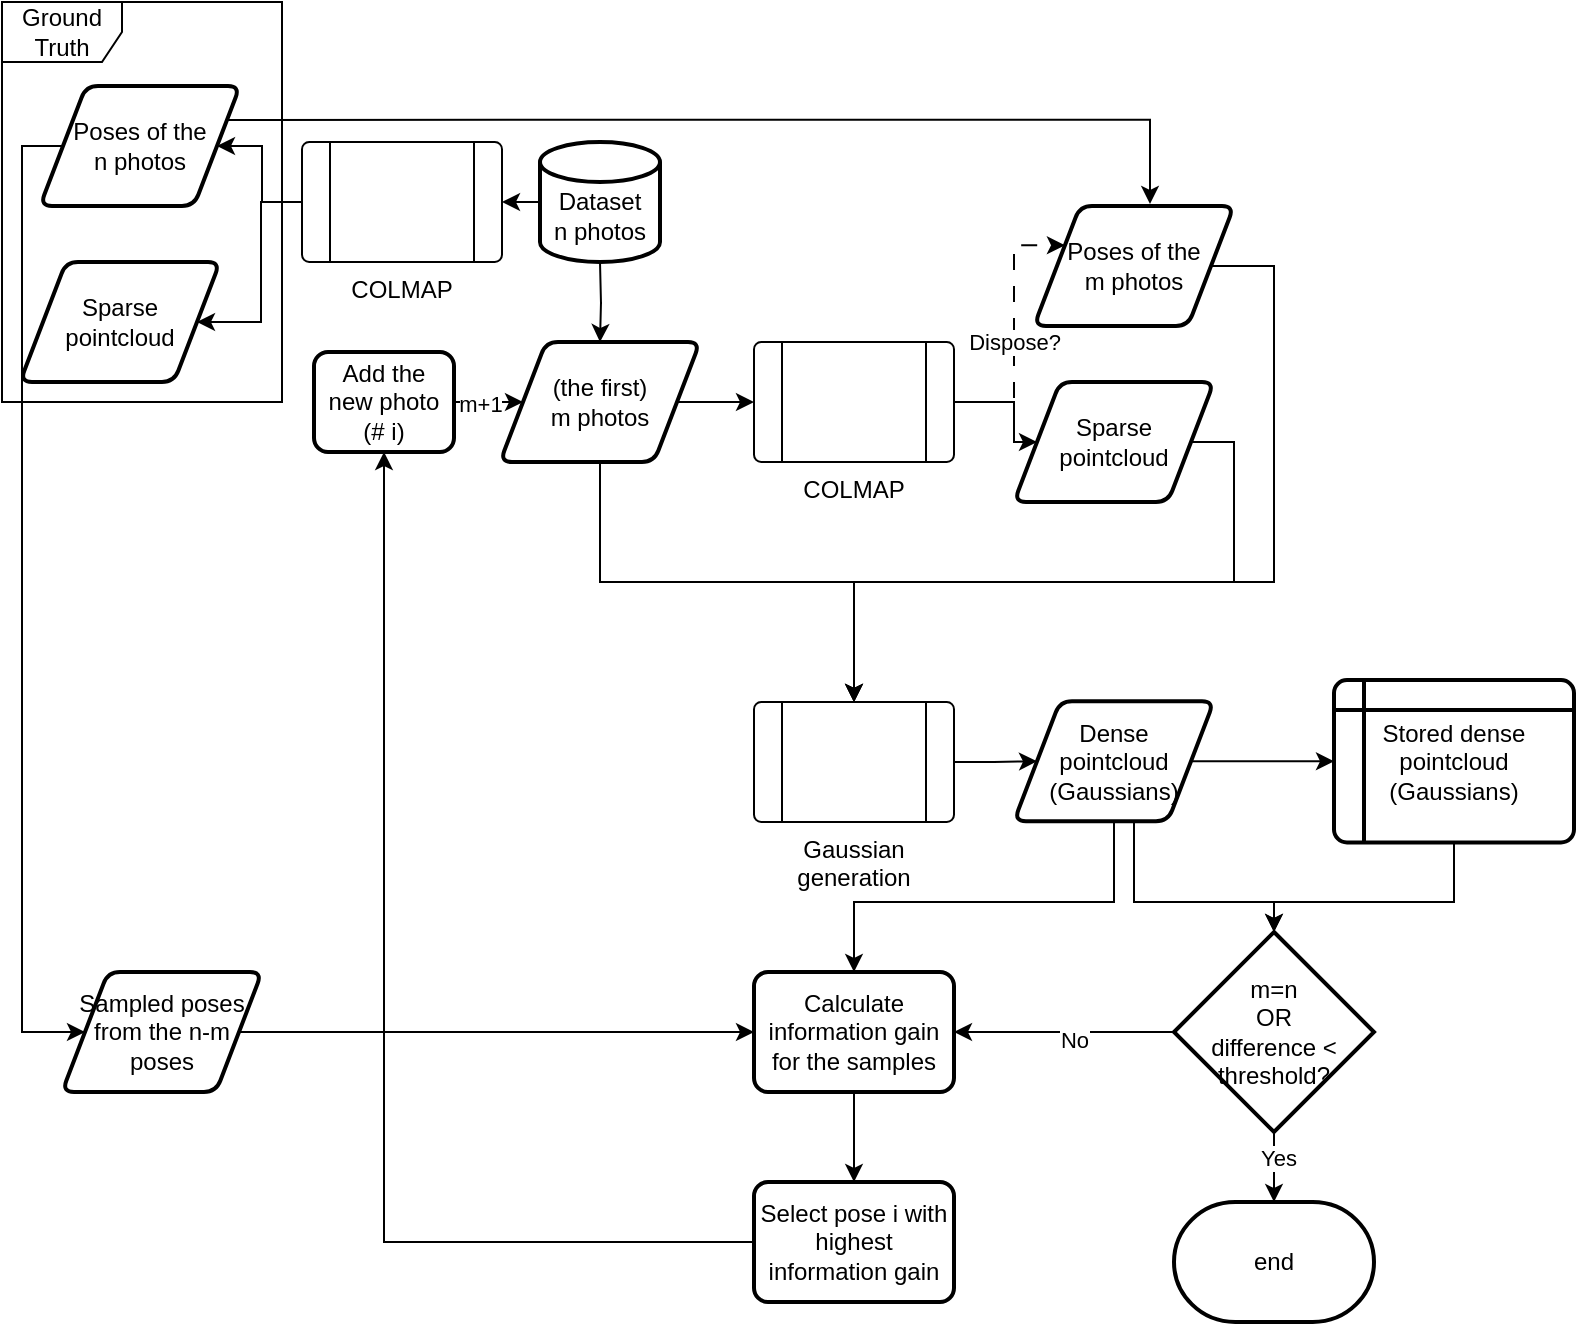 <mxfile version="24.7.7">
  <diagram name="Page-1" id="gbWnPnMej0P_cx9KqhF2">
    <mxGraphModel dx="1728" dy="986" grid="1" gridSize="10" guides="1" tooltips="1" connect="1" arrows="1" fold="1" page="1" pageScale="1" pageWidth="850" pageHeight="1100" math="0" shadow="0">
      <root>
        <mxCell id="0" />
        <mxCell id="1" parent="0" />
        <mxCell id="fSwqhFim7r9Q-32ykTKr-3" style="edgeStyle=orthogonalEdgeStyle;rounded=0;orthogonalLoop=1;jettySize=auto;html=1;exitX=0.5;exitY=1;exitDx=0;exitDy=0;exitPerimeter=0;entryX=0.5;entryY=0;entryDx=0;entryDy=0;entryPerimeter=0;" edge="1" parent="1">
          <mxGeometry relative="1" as="geometry">
            <mxPoint x="319" y="240" as="sourcePoint" />
            <mxPoint x="319" y="280" as="targetPoint" />
          </mxGeometry>
        </mxCell>
        <mxCell id="fSwqhFim7r9Q-32ykTKr-31" style="edgeStyle=orthogonalEdgeStyle;rounded=0;orthogonalLoop=1;jettySize=auto;html=1;exitX=0;exitY=0.5;exitDx=0;exitDy=0;exitPerimeter=0;entryX=1;entryY=0.5;entryDx=0;entryDy=0;" edge="1" parent="1" source="fSwqhFim7r9Q-32ykTKr-4" target="fSwqhFim7r9Q-32ykTKr-30">
          <mxGeometry relative="1" as="geometry" />
        </mxCell>
        <mxCell id="fSwqhFim7r9Q-32ykTKr-4" value="&lt;br&gt;Dataset &lt;br&gt;n photos" style="strokeWidth=2;html=1;shape=mxgraph.flowchart.database;whiteSpace=wrap;" vertex="1" parent="1">
          <mxGeometry x="289" y="180" width="60" height="60" as="geometry" />
        </mxCell>
        <mxCell id="fSwqhFim7r9Q-32ykTKr-7" style="edgeStyle=orthogonalEdgeStyle;rounded=0;orthogonalLoop=1;jettySize=auto;html=1;exitX=1;exitY=0.5;exitDx=0;exitDy=0;entryX=0;entryY=0.5;entryDx=0;entryDy=0;" edge="1" parent="1" source="fSwqhFim7r9Q-32ykTKr-5" target="fSwqhFim7r9Q-32ykTKr-6">
          <mxGeometry relative="1" as="geometry" />
        </mxCell>
        <mxCell id="fSwqhFim7r9Q-32ykTKr-13" style="edgeStyle=orthogonalEdgeStyle;rounded=0;orthogonalLoop=1;jettySize=auto;html=1;exitX=0.5;exitY=1;exitDx=0;exitDy=0;" edge="1" parent="1" source="fSwqhFim7r9Q-32ykTKr-5" target="fSwqhFim7r9Q-32ykTKr-12">
          <mxGeometry relative="1" as="geometry" />
        </mxCell>
        <mxCell id="fSwqhFim7r9Q-32ykTKr-5" value="(the first)&lt;br&gt;m photos" style="shape=parallelogram;html=1;strokeWidth=2;perimeter=parallelogramPerimeter;whiteSpace=wrap;rounded=1;arcSize=12;size=0.23;" vertex="1" parent="1">
          <mxGeometry x="269" y="280" width="100" height="60" as="geometry" />
        </mxCell>
        <mxCell id="fSwqhFim7r9Q-32ykTKr-14" style="edgeStyle=orthogonalEdgeStyle;rounded=0;orthogonalLoop=1;jettySize=auto;html=1;exitX=1;exitY=0.5;exitDx=0;exitDy=0;entryX=0;entryY=0.5;entryDx=0;entryDy=0;" edge="1" parent="1" source="fSwqhFim7r9Q-32ykTKr-6" target="fSwqhFim7r9Q-32ykTKr-9">
          <mxGeometry relative="1" as="geometry">
            <Array as="points">
              <mxPoint x="526" y="310" />
              <mxPoint x="526" y="330" />
            </Array>
          </mxGeometry>
        </mxCell>
        <mxCell id="fSwqhFim7r9Q-32ykTKr-15" style="edgeStyle=orthogonalEdgeStyle;rounded=0;orthogonalLoop=1;jettySize=auto;html=1;exitX=1;exitY=0.5;exitDx=0;exitDy=0;entryX=0;entryY=0.25;entryDx=0;entryDy=0;dashed=1;dashPattern=8 8;" edge="1" parent="1" source="fSwqhFim7r9Q-32ykTKr-6" target="fSwqhFim7r9Q-32ykTKr-8">
          <mxGeometry relative="1" as="geometry">
            <Array as="points">
              <mxPoint x="526" y="310" />
              <mxPoint x="526" y="232" />
            </Array>
          </mxGeometry>
        </mxCell>
        <mxCell id="fSwqhFim7r9Q-32ykTKr-41" value="Dispose?" style="edgeLabel;html=1;align=center;verticalAlign=middle;resizable=0;points=[];" vertex="1" connectable="0" parent="fSwqhFim7r9Q-32ykTKr-15">
          <mxGeometry x="0.061" y="1" relative="1" as="geometry">
            <mxPoint x="1" y="11" as="offset" />
          </mxGeometry>
        </mxCell>
        <mxCell id="fSwqhFim7r9Q-32ykTKr-6" value="COLMAP" style="verticalLabelPosition=bottom;verticalAlign=top;html=1;shape=process;whiteSpace=wrap;rounded=1;size=0.14;arcSize=6;" vertex="1" parent="1">
          <mxGeometry x="396" y="280" width="100" height="60" as="geometry" />
        </mxCell>
        <mxCell id="fSwqhFim7r9Q-32ykTKr-17" style="edgeStyle=orthogonalEdgeStyle;rounded=0;orthogonalLoop=1;jettySize=auto;html=1;exitX=1;exitY=0.5;exitDx=0;exitDy=0;entryX=0.5;entryY=0;entryDx=0;entryDy=0;" edge="1" parent="1" source="fSwqhFim7r9Q-32ykTKr-8" target="fSwqhFim7r9Q-32ykTKr-12">
          <mxGeometry relative="1" as="geometry">
            <Array as="points">
              <mxPoint x="656" y="242" />
              <mxPoint x="656" y="400" />
              <mxPoint x="446" y="400" />
            </Array>
          </mxGeometry>
        </mxCell>
        <mxCell id="fSwqhFim7r9Q-32ykTKr-8" value="Poses of the&lt;br&gt;m photos" style="shape=parallelogram;html=1;strokeWidth=2;perimeter=parallelogramPerimeter;whiteSpace=wrap;rounded=1;arcSize=12;size=0.23;" vertex="1" parent="1">
          <mxGeometry x="536" y="212" width="100" height="60" as="geometry" />
        </mxCell>
        <mxCell id="fSwqhFim7r9Q-32ykTKr-16" style="edgeStyle=orthogonalEdgeStyle;rounded=0;orthogonalLoop=1;jettySize=auto;html=1;exitX=1;exitY=0.5;exitDx=0;exitDy=0;" edge="1" parent="1" source="fSwqhFim7r9Q-32ykTKr-9">
          <mxGeometry relative="1" as="geometry">
            <mxPoint x="446" y="460" as="targetPoint" />
            <Array as="points">
              <mxPoint x="636" y="330" />
              <mxPoint x="636" y="400" />
              <mxPoint x="446" y="400" />
            </Array>
          </mxGeometry>
        </mxCell>
        <mxCell id="fSwqhFim7r9Q-32ykTKr-9" value="Sparse&lt;br&gt;pointcloud" style="shape=parallelogram;html=1;strokeWidth=2;perimeter=parallelogramPerimeter;whiteSpace=wrap;rounded=1;arcSize=12;size=0.23;" vertex="1" parent="1">
          <mxGeometry x="526" y="300" width="100" height="60" as="geometry" />
        </mxCell>
        <mxCell id="fSwqhFim7r9Q-32ykTKr-19" style="edgeStyle=orthogonalEdgeStyle;rounded=0;orthogonalLoop=1;jettySize=auto;html=1;exitX=1;exitY=0.5;exitDx=0;exitDy=0;" edge="1" parent="1" source="fSwqhFim7r9Q-32ykTKr-12" target="fSwqhFim7r9Q-32ykTKr-18">
          <mxGeometry relative="1" as="geometry" />
        </mxCell>
        <mxCell id="fSwqhFim7r9Q-32ykTKr-12" value="Gaussian generation" style="verticalLabelPosition=bottom;verticalAlign=top;html=1;shape=process;whiteSpace=wrap;rounded=1;size=0.14;arcSize=6;" vertex="1" parent="1">
          <mxGeometry x="396" y="460" width="100" height="60" as="geometry" />
        </mxCell>
        <mxCell id="fSwqhFim7r9Q-32ykTKr-22" style="edgeStyle=orthogonalEdgeStyle;rounded=0;orthogonalLoop=1;jettySize=auto;html=1;exitX=1;exitY=0.5;exitDx=0;exitDy=0;entryX=0;entryY=0.5;entryDx=0;entryDy=0;" edge="1" parent="1" source="fSwqhFim7r9Q-32ykTKr-18" target="fSwqhFim7r9Q-32ykTKr-21">
          <mxGeometry relative="1" as="geometry" />
        </mxCell>
        <mxCell id="fSwqhFim7r9Q-32ykTKr-18" value="Dense&lt;br&gt;pointcloud&lt;br&gt;(Gaussians)" style="shape=parallelogram;html=1;strokeWidth=2;perimeter=parallelogramPerimeter;whiteSpace=wrap;rounded=1;arcSize=12;size=0.23;" vertex="1" parent="1">
          <mxGeometry x="526" y="459.63" width="100" height="60" as="geometry" />
        </mxCell>
        <mxCell id="fSwqhFim7r9Q-32ykTKr-26" style="edgeStyle=orthogonalEdgeStyle;rounded=0;orthogonalLoop=1;jettySize=auto;html=1;" edge="1" parent="1" source="fSwqhFim7r9Q-32ykTKr-21" target="fSwqhFim7r9Q-32ykTKr-24">
          <mxGeometry relative="1" as="geometry">
            <Array as="points">
              <mxPoint x="746" y="560" />
              <mxPoint x="656" y="560" />
            </Array>
          </mxGeometry>
        </mxCell>
        <mxCell id="fSwqhFim7r9Q-32ykTKr-21" value="Stored dense pointcloud&lt;br&gt;(Gaussians)" style="shape=internalStorage;whiteSpace=wrap;html=1;dx=15;dy=15;rounded=1;arcSize=8;strokeWidth=2;" vertex="1" parent="1">
          <mxGeometry x="686" y="449" width="120" height="81.25" as="geometry" />
        </mxCell>
        <mxCell id="fSwqhFim7r9Q-32ykTKr-47" style="edgeStyle=orthogonalEdgeStyle;rounded=0;orthogonalLoop=1;jettySize=auto;html=1;exitX=0;exitY=0.5;exitDx=0;exitDy=0;exitPerimeter=0;entryX=1;entryY=0.5;entryDx=0;entryDy=0;" edge="1" parent="1" source="fSwqhFim7r9Q-32ykTKr-24" target="fSwqhFim7r9Q-32ykTKr-45">
          <mxGeometry relative="1" as="geometry" />
        </mxCell>
        <mxCell id="fSwqhFim7r9Q-32ykTKr-48" value="No" style="edgeLabel;html=1;align=center;verticalAlign=middle;resizable=0;points=[];" vertex="1" connectable="0" parent="fSwqhFim7r9Q-32ykTKr-47">
          <mxGeometry x="-0.091" y="4" relative="1" as="geometry">
            <mxPoint as="offset" />
          </mxGeometry>
        </mxCell>
        <mxCell id="fSwqhFim7r9Q-32ykTKr-24" value="&lt;div&gt;m=n&lt;br&gt;OR&lt;br&gt;difference &amp;lt; threshold?&lt;/div&gt;" style="strokeWidth=2;html=1;shape=mxgraph.flowchart.decision;whiteSpace=wrap;" vertex="1" parent="1">
          <mxGeometry x="606" y="575" width="100" height="100" as="geometry" />
        </mxCell>
        <mxCell id="fSwqhFim7r9Q-32ykTKr-25" style="edgeStyle=orthogonalEdgeStyle;rounded=0;orthogonalLoop=1;jettySize=auto;html=1;exitX=0.5;exitY=1;exitDx=0;exitDy=0;entryX=0.5;entryY=0;entryDx=0;entryDy=0;entryPerimeter=0;" edge="1" parent="1" source="fSwqhFim7r9Q-32ykTKr-18" target="fSwqhFim7r9Q-32ykTKr-24">
          <mxGeometry relative="1" as="geometry">
            <Array as="points">
              <mxPoint x="586" y="560" />
              <mxPoint x="656" y="560" />
            </Array>
          </mxGeometry>
        </mxCell>
        <mxCell id="fSwqhFim7r9Q-32ykTKr-27" value="end" style="strokeWidth=2;html=1;shape=mxgraph.flowchart.terminator;whiteSpace=wrap;" vertex="1" parent="1">
          <mxGeometry x="606" y="710" width="100" height="60" as="geometry" />
        </mxCell>
        <mxCell id="fSwqhFim7r9Q-32ykTKr-28" style="edgeStyle=orthogonalEdgeStyle;rounded=0;orthogonalLoop=1;jettySize=auto;html=1;exitX=0.5;exitY=1;exitDx=0;exitDy=0;exitPerimeter=0;entryX=0.5;entryY=0;entryDx=0;entryDy=0;entryPerimeter=0;" edge="1" parent="1" source="fSwqhFim7r9Q-32ykTKr-24" target="fSwqhFim7r9Q-32ykTKr-27">
          <mxGeometry relative="1" as="geometry" />
        </mxCell>
        <mxCell id="fSwqhFim7r9Q-32ykTKr-29" value="Yes" style="edgeLabel;html=1;align=center;verticalAlign=middle;resizable=0;points=[];" vertex="1" connectable="0" parent="fSwqhFim7r9Q-32ykTKr-28">
          <mxGeometry x="-0.28" y="2" relative="1" as="geometry">
            <mxPoint as="offset" />
          </mxGeometry>
        </mxCell>
        <mxCell id="fSwqhFim7r9Q-32ykTKr-36" style="edgeStyle=orthogonalEdgeStyle;rounded=0;orthogonalLoop=1;jettySize=auto;html=1;exitX=0;exitY=0.5;exitDx=0;exitDy=0;entryX=1;entryY=0.5;entryDx=0;entryDy=0;" edge="1" parent="1" source="fSwqhFim7r9Q-32ykTKr-30" target="fSwqhFim7r9Q-32ykTKr-33">
          <mxGeometry relative="1" as="geometry" />
        </mxCell>
        <mxCell id="fSwqhFim7r9Q-32ykTKr-38" style="edgeStyle=orthogonalEdgeStyle;rounded=0;orthogonalLoop=1;jettySize=auto;html=1;exitX=0;exitY=0.5;exitDx=0;exitDy=0;" edge="1" parent="1" source="fSwqhFim7r9Q-32ykTKr-30" target="fSwqhFim7r9Q-32ykTKr-34">
          <mxGeometry relative="1" as="geometry" />
        </mxCell>
        <mxCell id="fSwqhFim7r9Q-32ykTKr-30" value="COLMAP" style="verticalLabelPosition=bottom;verticalAlign=top;html=1;shape=process;whiteSpace=wrap;rounded=1;size=0.14;arcSize=6;" vertex="1" parent="1">
          <mxGeometry x="170" y="180" width="100" height="60" as="geometry" />
        </mxCell>
        <mxCell id="fSwqhFim7r9Q-32ykTKr-52" style="edgeStyle=orthogonalEdgeStyle;rounded=0;orthogonalLoop=1;jettySize=auto;html=1;exitX=0;exitY=0.5;exitDx=0;exitDy=0;entryX=0;entryY=0.5;entryDx=0;entryDy=0;" edge="1" parent="1" source="fSwqhFim7r9Q-32ykTKr-33" target="fSwqhFim7r9Q-32ykTKr-42">
          <mxGeometry relative="1" as="geometry">
            <Array as="points">
              <mxPoint x="30" y="182" />
              <mxPoint x="30" y="625" />
            </Array>
          </mxGeometry>
        </mxCell>
        <mxCell id="fSwqhFim7r9Q-32ykTKr-33" value="Poses of the&lt;br&gt;n photos" style="shape=parallelogram;html=1;strokeWidth=2;perimeter=parallelogramPerimeter;whiteSpace=wrap;rounded=1;arcSize=12;size=0.23;" vertex="1" parent="1">
          <mxGeometry x="39" y="152" width="100" height="60" as="geometry" />
        </mxCell>
        <mxCell id="fSwqhFim7r9Q-32ykTKr-34" value="Sparse&lt;br&gt;pointcloud" style="shape=parallelogram;html=1;strokeWidth=2;perimeter=parallelogramPerimeter;whiteSpace=wrap;rounded=1;arcSize=12;size=0.23;" vertex="1" parent="1">
          <mxGeometry x="29" y="240" width="100" height="60" as="geometry" />
        </mxCell>
        <mxCell id="fSwqhFim7r9Q-32ykTKr-35" value="Ground Truth" style="shape=umlFrame;whiteSpace=wrap;html=1;pointerEvents=0;" vertex="1" parent="1">
          <mxGeometry x="20" y="110" width="140" height="200" as="geometry" />
        </mxCell>
        <mxCell id="fSwqhFim7r9Q-32ykTKr-40" style="edgeStyle=orthogonalEdgeStyle;rounded=0;orthogonalLoop=1;jettySize=auto;html=1;exitX=1;exitY=0.25;exitDx=0;exitDy=0;entryX=0.58;entryY=-0.017;entryDx=0;entryDy=0;entryPerimeter=0;" edge="1" parent="1" source="fSwqhFim7r9Q-32ykTKr-33" target="fSwqhFim7r9Q-32ykTKr-8">
          <mxGeometry relative="1" as="geometry" />
        </mxCell>
        <mxCell id="fSwqhFim7r9Q-32ykTKr-46" style="edgeStyle=orthogonalEdgeStyle;rounded=0;orthogonalLoop=1;jettySize=auto;html=1;exitX=1;exitY=0.5;exitDx=0;exitDy=0;entryX=0;entryY=0.5;entryDx=0;entryDy=0;" edge="1" parent="1" source="fSwqhFim7r9Q-32ykTKr-42" target="fSwqhFim7r9Q-32ykTKr-45">
          <mxGeometry relative="1" as="geometry" />
        </mxCell>
        <mxCell id="fSwqhFim7r9Q-32ykTKr-42" value="Sampled poses from the n-m poses" style="shape=parallelogram;html=1;strokeWidth=2;perimeter=parallelogramPerimeter;whiteSpace=wrap;rounded=1;arcSize=12;size=0.23;" vertex="1" parent="1">
          <mxGeometry x="50" y="595" width="100" height="60" as="geometry" />
        </mxCell>
        <mxCell id="fSwqhFim7r9Q-32ykTKr-54" style="edgeStyle=orthogonalEdgeStyle;rounded=0;orthogonalLoop=1;jettySize=auto;html=1;exitX=0.5;exitY=1;exitDx=0;exitDy=0;entryX=0.5;entryY=0;entryDx=0;entryDy=0;" edge="1" parent="1" source="fSwqhFim7r9Q-32ykTKr-45" target="fSwqhFim7r9Q-32ykTKr-53">
          <mxGeometry relative="1" as="geometry" />
        </mxCell>
        <mxCell id="fSwqhFim7r9Q-32ykTKr-45" value="Calculate information gain for the samples" style="rounded=1;whiteSpace=wrap;html=1;absoluteArcSize=1;arcSize=14;strokeWidth=2;" vertex="1" parent="1">
          <mxGeometry x="396" y="595" width="100" height="60" as="geometry" />
        </mxCell>
        <mxCell id="fSwqhFim7r9Q-32ykTKr-50" style="edgeStyle=orthogonalEdgeStyle;rounded=0;orthogonalLoop=1;jettySize=auto;html=1;exitX=0.5;exitY=1;exitDx=0;exitDy=0;entryX=0.5;entryY=0;entryDx=0;entryDy=0;" edge="1" parent="1" source="fSwqhFim7r9Q-32ykTKr-18" target="fSwqhFim7r9Q-32ykTKr-45">
          <mxGeometry relative="1" as="geometry">
            <Array as="points">
              <mxPoint x="576" y="560" />
              <mxPoint x="446" y="560" />
            </Array>
          </mxGeometry>
        </mxCell>
        <mxCell id="fSwqhFim7r9Q-32ykTKr-60" style="edgeStyle=orthogonalEdgeStyle;rounded=0;orthogonalLoop=1;jettySize=auto;html=1;exitX=0;exitY=0.5;exitDx=0;exitDy=0;entryX=0.5;entryY=1;entryDx=0;entryDy=0;" edge="1" parent="1" source="fSwqhFim7r9Q-32ykTKr-53" target="fSwqhFim7r9Q-32ykTKr-57">
          <mxGeometry relative="1" as="geometry" />
        </mxCell>
        <mxCell id="fSwqhFim7r9Q-32ykTKr-53" value="Select pose i with highest information gain" style="rounded=1;whiteSpace=wrap;html=1;absoluteArcSize=1;arcSize=14;strokeWidth=2;" vertex="1" parent="1">
          <mxGeometry x="396" y="700" width="100" height="60" as="geometry" />
        </mxCell>
        <mxCell id="fSwqhFim7r9Q-32ykTKr-63" style="edgeStyle=orthogonalEdgeStyle;rounded=0;orthogonalLoop=1;jettySize=auto;html=1;exitX=1;exitY=0.5;exitDx=0;exitDy=0;entryX=0;entryY=0.5;entryDx=0;entryDy=0;" edge="1" parent="1" source="fSwqhFim7r9Q-32ykTKr-57" target="fSwqhFim7r9Q-32ykTKr-5">
          <mxGeometry relative="1" as="geometry" />
        </mxCell>
        <mxCell id="fSwqhFim7r9Q-32ykTKr-64" value="m+1" style="edgeLabel;html=1;align=center;verticalAlign=middle;resizable=0;points=[];" vertex="1" connectable="0" parent="fSwqhFim7r9Q-32ykTKr-63">
          <mxGeometry x="-0.255" y="-1" relative="1" as="geometry">
            <mxPoint as="offset" />
          </mxGeometry>
        </mxCell>
        <mxCell id="fSwqhFim7r9Q-32ykTKr-57" value="Add the&lt;br&gt;new photo&lt;br&gt;(# i)" style="rounded=1;whiteSpace=wrap;html=1;absoluteArcSize=1;arcSize=14;strokeWidth=2;" vertex="1" parent="1">
          <mxGeometry x="176" y="285" width="70" height="50" as="geometry" />
        </mxCell>
      </root>
    </mxGraphModel>
  </diagram>
</mxfile>
